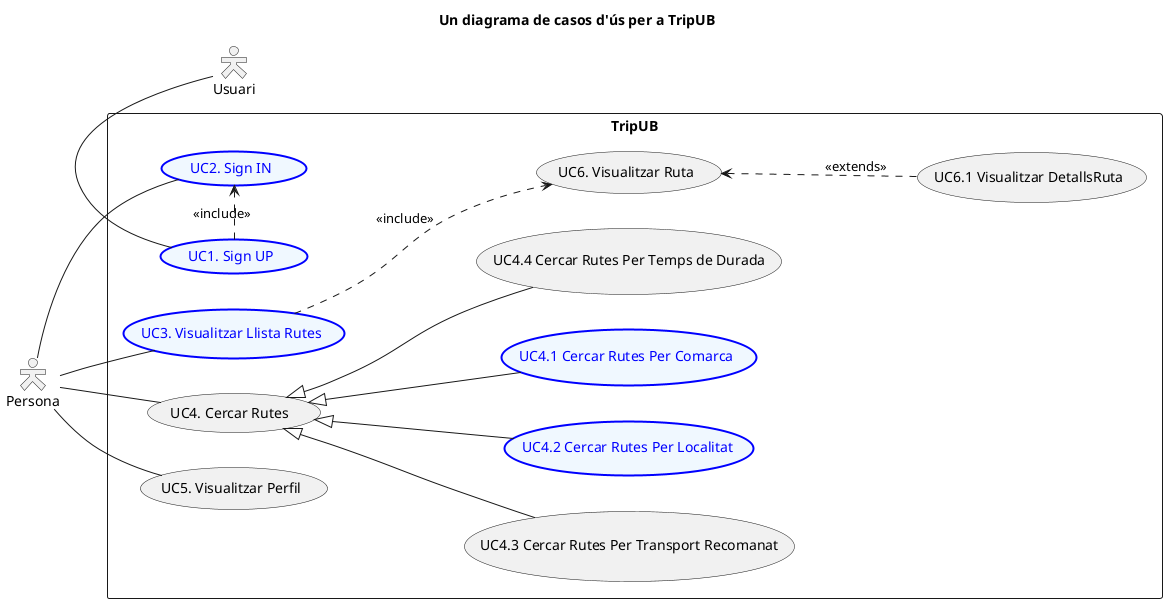 @startuml
left to right direction
skinparam packageStyle rect 
skinparam actorStyle Hollow

title Un diagrama de casos d'ús per a TripUB

actor Usuari as usuari
actor Persona as persona

rectangle TripUB {

usecase (UC1. Sign UP)  as UC1 #aliceblue;line:blue;line.bold;text:blue
usecase (UC2. Sign IN) as UC2  #aliceblue;line:blue;line.bold;text:blue
usecase (UC3. Visualitzar Llista Rutes) as UC3  #aliceblue;line:blue;line.bold;text:blue
usecase (UC4. Cercar Rutes ) as UC4
usecase (UC4.3 Cercar Rutes Per Transport Recomanat) as UC43
usecase (UC4.2 Cercar Rutes Per Localitat) as UC42 #aliceblue;line:blue;line.bold;text:blue
usecase (UC4.1 Cercar Rutes Per Comarca ) as UC41 #aliceblue;line:blue;line.bold;text:blue
usecase (UC4.4 Cercar Rutes Per Temps de Durada) as UC44
usecase (UC5. Visualitzar Perfil) as UC5
usecase (UC6. Visualitzar Ruta) as UC6
usecase (UC6.1 Visualitzar DetallsRuta) as UC61




persona - UC2
usuari - UC1

UC1 .> UC2 : <<include>>


UC4 <|-- UC41
UC4 <|-- UC42
UC4 <|-- UC43
UC4 <|-- UC44

persona -- UC4
persona -- UC3
persona -- UC5

UC3 ..> UC6 : <<include>>
UC6 <.. UC61: <<extends>>


}



@enduml


